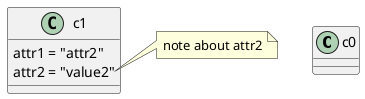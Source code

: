 {
  "sha1": "bg0js6pd43g75tm0cg9r4f2z4qjsnd7",
  "insertion": {
    "when": "2024-05-30T20:48:22.086Z",
    "url": "https://github.com/plantuml/plantuml/issues/1397#issuecomment-1519847197",
    "user": "plantuml@gmail.com"
  }
}
@startuml
class c0
class c1 {
    attr1 = "attr2"
    attr2 = "value2"
}

note right of c1::attr2
 note about attr2
end note

@enduml
